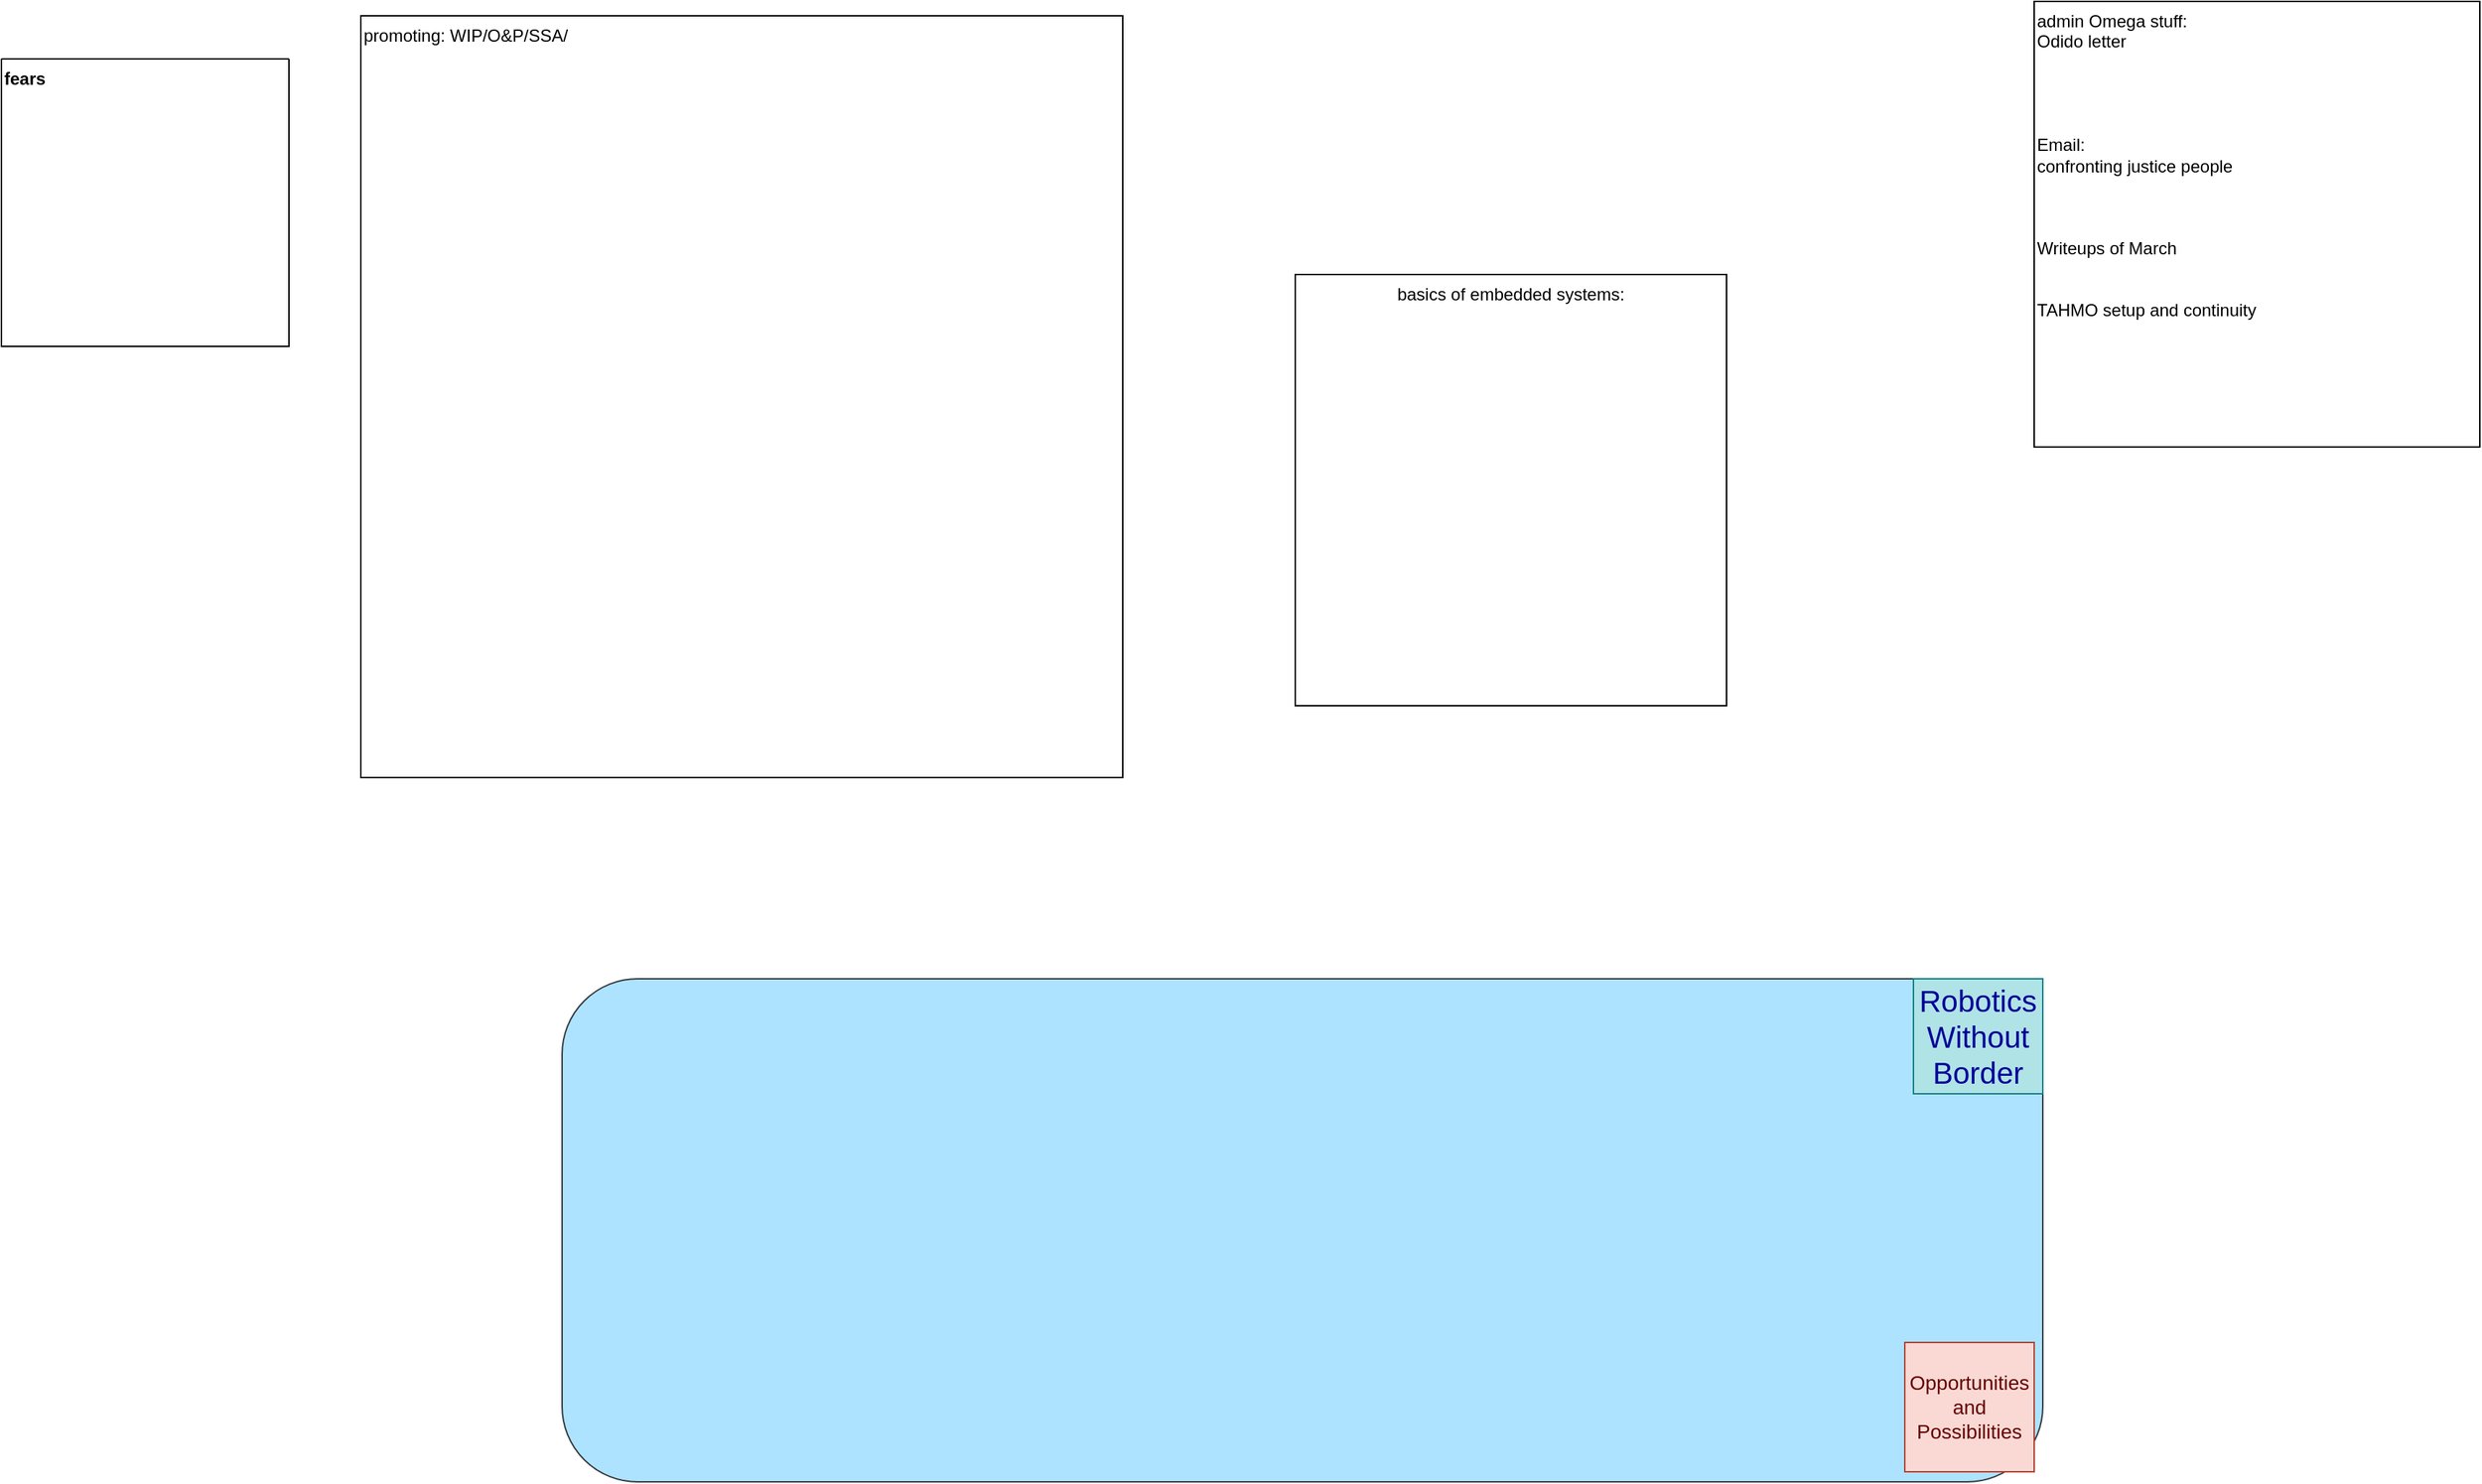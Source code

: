 <mxfile version="26.1.1">
  <diagram name="Page-1" id="mEXiAyWfLK995zcQZaH7">
    <mxGraphModel dx="2280" dy="797" grid="1" gridSize="10" guides="1" tooltips="1" connect="1" arrows="1" fold="1" page="1" pageScale="1" pageWidth="850" pageHeight="1100" math="0" shadow="0">
      <root>
        <mxCell id="0" />
        <mxCell id="1" parent="0" />
        <mxCell id="OXPaCymqYDrtf4EJXUQJ-3" value="" style="rounded=1;whiteSpace=wrap;html=1;fillColor=#ADE3FF;strokeColor=#36393d;" vertex="1" parent="1">
          <mxGeometry x="-130" y="740" width="1030" height="350" as="geometry" />
        </mxCell>
        <mxCell id="OXPaCymqYDrtf4EJXUQJ-1" value="&lt;font style=&quot;color: rgb(0, 0, 153);&quot;&gt;Robotics&lt;/font&gt;&lt;div&gt;&lt;span style=&quot;color: light-dark(rgb(0, 0, 153), rgb(218, 218, 255)); background-color: transparent;&quot;&gt;Without&lt;/span&gt;&lt;/div&gt;&lt;div&gt;&lt;span style=&quot;color: light-dark(rgb(0, 0, 153), rgb(218, 218, 255)); background-color: transparent;&quot;&gt;Border&lt;/span&gt;&lt;/div&gt;" style="rounded=0;whiteSpace=wrap;html=1;fillColor=#b0e3e6;strokeColor=#0e8088;fontSize=21;" vertex="1" parent="1">
          <mxGeometry x="810" y="740" width="90" height="80" as="geometry" />
        </mxCell>
        <mxCell id="OXPaCymqYDrtf4EJXUQJ-2" value="&lt;font style=&quot;color: rgb(102, 0, 0);&quot;&gt;&lt;span style=&quot;font-size: 14px;&quot;&gt;Opportunities and&lt;/span&gt;&lt;/font&gt;&lt;div&gt;&lt;font style=&quot;color: rgb(102, 0, 0);&quot;&gt;&lt;span style=&quot;font-size: 14px;&quot;&gt;Possibilities&lt;/span&gt;&lt;/font&gt;&lt;/div&gt;" style="rounded=0;whiteSpace=wrap;html=1;fillColor=#fad9d5;strokeColor=#ae4132;" vertex="1" parent="1">
          <mxGeometry x="804" y="993" width="90" height="90" as="geometry" />
        </mxCell>
        <mxCell id="OXPaCymqYDrtf4EJXUQJ-4" value="admin Omega stuff:&lt;div&gt;Odido letter&lt;/div&gt;&lt;div&gt;&lt;br&gt;&lt;/div&gt;&lt;div&gt;&lt;br&gt;&lt;/div&gt;&lt;div&gt;&lt;br&gt;&lt;/div&gt;&lt;div&gt;&lt;br&gt;&lt;/div&gt;&lt;div&gt;Email:&lt;/div&gt;&lt;div&gt;confronting justice people&lt;/div&gt;&lt;div&gt;&lt;br&gt;&lt;/div&gt;&lt;div&gt;&lt;br&gt;&lt;/div&gt;&lt;div&gt;&lt;br&gt;&lt;/div&gt;&lt;div&gt;Writeups of March&amp;nbsp;&lt;/div&gt;&lt;div&gt;&lt;br&gt;&lt;/div&gt;&lt;div&gt;&lt;br&gt;&lt;/div&gt;&lt;div&gt;TAHMO setup and continuity&amp;nbsp;&lt;/div&gt;" style="whiteSpace=wrap;html=1;aspect=fixed;align=left;verticalAlign=top;" vertex="1" parent="1">
          <mxGeometry x="894" y="60" width="310" height="310" as="geometry" />
        </mxCell>
        <mxCell id="OXPaCymqYDrtf4EJXUQJ-5" value="basics of embedded systems:&lt;div&gt;&lt;br&gt;&lt;/div&gt;" style="whiteSpace=wrap;html=1;aspect=fixed;verticalAlign=top;" vertex="1" parent="1">
          <mxGeometry x="380" y="250" width="300" height="300" as="geometry" />
        </mxCell>
        <mxCell id="OXPaCymqYDrtf4EJXUQJ-6" value="promoting: WIP/O&amp;amp;P/SSA/" style="whiteSpace=wrap;html=1;aspect=fixed;align=left;verticalAlign=top;" vertex="1" parent="1">
          <mxGeometry x="-270" y="70" width="530" height="530" as="geometry" />
        </mxCell>
        <mxCell id="OXPaCymqYDrtf4EJXUQJ-7" value="fears" style="swimlane;startSize=0;align=left;verticalAlign=top;" vertex="1" parent="1">
          <mxGeometry x="-520" y="100" width="200" height="200" as="geometry" />
        </mxCell>
      </root>
    </mxGraphModel>
  </diagram>
</mxfile>
